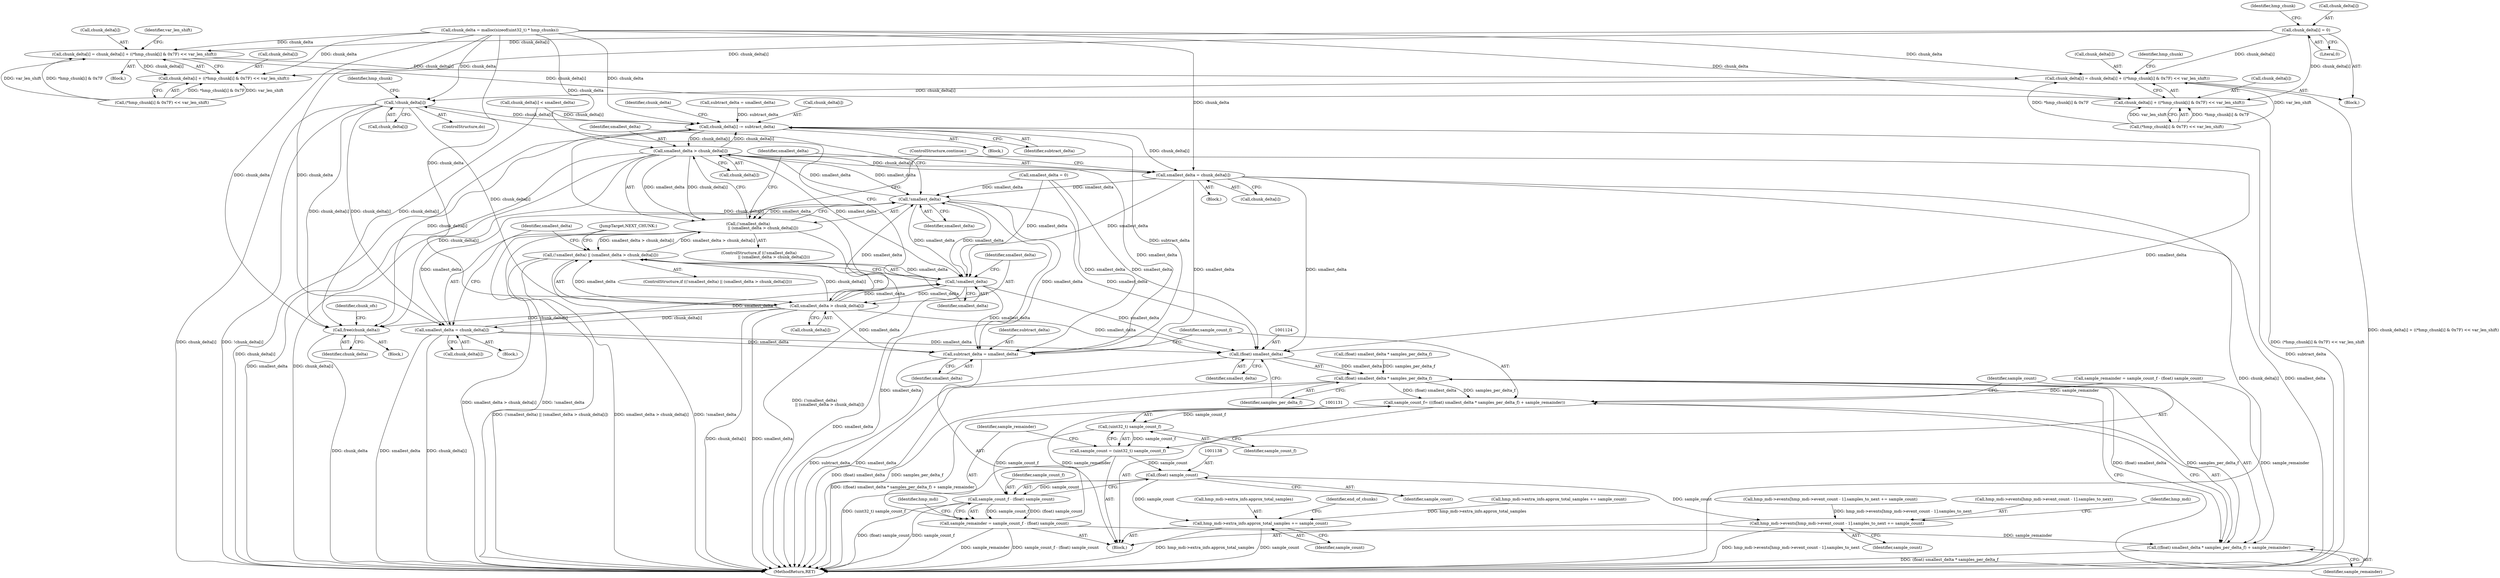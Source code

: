 digraph "0_wildmidi_660b513d99bced8783a4a5984ac2f742c74ebbdd_0@array" {
"1001031" [label="(Call,chunk_delta[i] = 0)"];
"1001046" [label="(Call,chunk_delta[i] = chunk_delta[i] + ((*hmp_chunk[i] & 0x7F) << var_len_shift))"];
"1001050" [label="(Call,chunk_delta[i] + ((*hmp_chunk[i] & 0x7F) << var_len_shift))"];
"1001075" [label="(Call,chunk_delta[i] = chunk_delta[i] + ((*hmp_chunk[i] & 0x7F) << var_len_shift))"];
"1001095" [label="(Call,!chunk_delta[i])"];
"1000836" [label="(Call,chunk_delta[i] -= subtract_delta)"];
"1000850" [label="(Call,smallest_delta > chunk_delta[i])"];
"1000848" [label="(Call,!smallest_delta)"];
"1000847" [label="(Call,(!smallest_delta)\n                        || (smallest_delta > chunk_delta[i]))"];
"1001100" [label="(Call,(!smallest_delta) || (smallest_delta > chunk_delta[i]))"];
"1001101" [label="(Call,!smallest_delta)"];
"1001103" [label="(Call,smallest_delta > chunk_delta[i])"];
"1001109" [label="(Call,smallest_delta = chunk_delta[i])"];
"1001116" [label="(Call,subtract_delta = smallest_delta)"];
"1001123" [label="(Call,(float) smallest_delta)"];
"1001122" [label="(Call,(float) smallest_delta * samples_per_delta_f)"];
"1001119" [label="(Call,sample_count_f= (((float) smallest_delta * samples_per_delta_f) + sample_remainder))"];
"1001130" [label="(Call,(uint32_t) sample_count_f)"];
"1001128" [label="(Call,sample_count = (uint32_t) sample_count_f)"];
"1001137" [label="(Call,(float) sample_count)"];
"1001135" [label="(Call,sample_count_f - (float) sample_count)"];
"1001133" [label="(Call,sample_remainder = sample_count_f - (float) sample_count)"];
"1001121" [label="(Call,((float) smallest_delta * samples_per_delta_f) + sample_remainder)"];
"1001140" [label="(Call,hmp_mdi->events[hmp_mdi->event_count - 1].samples_to_next += sample_count)"];
"1001153" [label="(Call,hmp_mdi->extra_info.approx_total_samples += sample_count)"];
"1001215" [label="(Call,free(chunk_delta))"];
"1000856" [label="(Call,smallest_delta = chunk_delta[i])"];
"1001079" [label="(Call,chunk_delta[i] + ((*hmp_chunk[i] & 0x7F) << var_len_shift))"];
"1001063" [label="(Identifier,var_len_shift)"];
"1001215" [label="(Call,free(chunk_delta))"];
"1001154" [label="(Call,hmp_mdi->extra_info.approx_total_samples)"];
"1000810" [label="(Identifier,end_of_chunks)"];
"1000764" [label="(Call,subtract_delta = smallest_delta)"];
"1001152" [label="(Identifier,sample_count)"];
"1001105" [label="(Call,chunk_delta[i])"];
"1000851" [label="(Identifier,smallest_delta)"];
"1001137" [label="(Call,(float) sample_count)"];
"1001129" [label="(Identifier,sample_count)"];
"1001040" [label="(Identifier,hmp_chunk)"];
"1001096" [label="(Call,chunk_delta[i])"];
"1001231" [label="(MethodReturn,RET)"];
"1001128" [label="(Call,sample_count = (uint32_t) sample_count_f)"];
"1001101" [label="(Call,!smallest_delta)"];
"1000849" [label="(Identifier,smallest_delta)"];
"1001122" [label="(Call,(float) smallest_delta * samples_per_delta_f)"];
"1001116" [label="(Call,subtract_delta = smallest_delta)"];
"1001050" [label="(Call,chunk_delta[i] + ((*hmp_chunk[i] & 0x7F) << var_len_shift))"];
"1001095" [label="(Call,!chunk_delta[i])"];
"1001076" [label="(Call,chunk_delta[i])"];
"1000837" [label="(Call,chunk_delta[i])"];
"1001125" [label="(Identifier,smallest_delta)"];
"1001127" [label="(Identifier,sample_remainder)"];
"1000501" [label="(Call,chunk_delta = malloc(sizeof(uint32_t) * hmp_chunks))"];
"1000846" [label="(ControlStructure,if ((!smallest_delta)\n                        || (smallest_delta > chunk_delta[i])))"];
"1001144" [label="(Identifier,hmp_mdi)"];
"1001108" [label="(Block,)"];
"1001051" [label="(Call,chunk_delta[i])"];
"1001139" [label="(Identifier,sample_count)"];
"1000788" [label="(Call,hmp_mdi->events[hmp_mdi->event_count - 1].samples_to_next += sample_count)"];
"1001032" [label="(Call,chunk_delta[i])"];
"1001100" [label="(Call,(!smallest_delta) || (smallest_delta > chunk_delta[i]))"];
"1000770" [label="(Call,(float) smallest_delta * samples_per_delta_f)"];
"1001046" [label="(Call,chunk_delta[i] = chunk_delta[i] + ((*hmp_chunk[i] & 0x7F) << var_len_shift))"];
"1001121" [label="(Call,((float) smallest_delta * samples_per_delta_f) + sample_remainder)"];
"1000813" [label="(Call,smallest_delta = 0)"];
"1000836" [label="(Call,chunk_delta[i] -= subtract_delta)"];
"1001104" [label="(Identifier,smallest_delta)"];
"1001118" [label="(Identifier,smallest_delta)"];
"1001047" [label="(Call,chunk_delta[i])"];
"1001102" [label="(Identifier,smallest_delta)"];
"1000106" [label="(Block,)"];
"1001153" [label="(Call,hmp_mdi->extra_info.approx_total_samples += sample_count)"];
"1000863" [label="(Block,)"];
"1001136" [label="(Identifier,sample_count_f)"];
"1000843" [label="(Identifier,chunk_delta)"];
"1001126" [label="(Identifier,samples_per_delta_f)"];
"1001130" [label="(Call,(uint32_t) sample_count_f)"];
"1001159" [label="(Identifier,sample_count)"];
"1000847" [label="(Call,(!smallest_delta)\n                        || (smallest_delta > chunk_delta[i]))"];
"1001140" [label="(Call,hmp_mdi->events[hmp_mdi->event_count - 1].samples_to_next += sample_count)"];
"1000781" [label="(Call,sample_remainder = sample_count_f - (float) sample_count)"];
"1000856" [label="(Call,smallest_delta = chunk_delta[i])"];
"1001079" [label="(Call,chunk_delta[i] + ((*hmp_chunk[i] & 0x7F) << var_len_shift))"];
"1000862" [label="(ControlStructure,do)"];
"1001031" [label="(Call,chunk_delta[i] = 0)"];
"1001080" [label="(Call,chunk_delta[i])"];
"1000731" [label="(Call,chunk_delta[i] < smallest_delta)"];
"1001133" [label="(Call,sample_remainder = sample_count_f - (float) sample_count)"];
"1001123" [label="(Call,(float) smallest_delta)"];
"1001054" [label="(Call,(*hmp_chunk[i] & 0x7F) << var_len_shift)"];
"1001218" [label="(Identifier,chunk_ofs)"];
"1001111" [label="(Call,chunk_delta[i])"];
"1000801" [label="(Call,hmp_mdi->extra_info.approx_total_samples += sample_count)"];
"1001103" [label="(Call,smallest_delta > chunk_delta[i])"];
"1001134" [label="(Identifier,sample_remainder)"];
"1000857" [label="(Identifier,smallest_delta)"];
"1001141" [label="(Call,hmp_mdi->events[hmp_mdi->event_count - 1].samples_to_next)"];
"1001114" [label="(JumpTarget,NEXT_CHUNK:)"];
"1001035" [label="(Literal,0)"];
"1000855" [label="(Block,)"];
"1001045" [label="(Block,)"];
"1001083" [label="(Call,(*hmp_chunk[i] & 0x7F) << var_len_shift)"];
"1000850" [label="(Call,smallest_delta > chunk_delta[i])"];
"1001156" [label="(Identifier,hmp_mdi)"];
"1000835" [label="(Block,)"];
"1000852" [label="(Call,chunk_delta[i])"];
"1000861" [label="(ControlStructure,continue;)"];
"1001099" [label="(ControlStructure,if ((!smallest_delta) || (smallest_delta > chunk_delta[i])))"];
"1001216" [label="(Identifier,chunk_delta)"];
"1001135" [label="(Call,sample_count_f - (float) sample_count)"];
"1001075" [label="(Call,chunk_delta[i] = chunk_delta[i] + ((*hmp_chunk[i] & 0x7F) << var_len_shift))"];
"1001120" [label="(Identifier,sample_count_f)"];
"1000858" [label="(Call,chunk_delta[i])"];
"1000840" [label="(Identifier,subtract_delta)"];
"1000848" [label="(Call,!smallest_delta)"];
"1001117" [label="(Identifier,subtract_delta)"];
"1001093" [label="(Identifier,hmp_chunk)"];
"1001132" [label="(Identifier,sample_count_f)"];
"1001110" [label="(Identifier,smallest_delta)"];
"1001109" [label="(Call,smallest_delta = chunk_delta[i])"];
"1000812" [label="(Block,)"];
"1000870" [label="(Identifier,hmp_chunk)"];
"1001119" [label="(Call,sample_count_f= (((float) smallest_delta * samples_per_delta_f) + sample_remainder))"];
"1001031" -> "1000863"  [label="AST: "];
"1001031" -> "1001035"  [label="CFG: "];
"1001032" -> "1001031"  [label="AST: "];
"1001035" -> "1001031"  [label="AST: "];
"1001040" -> "1001031"  [label="CFG: "];
"1001031" -> "1001046"  [label="DDG: chunk_delta[i]"];
"1001031" -> "1001050"  [label="DDG: chunk_delta[i]"];
"1001031" -> "1001075"  [label="DDG: chunk_delta[i]"];
"1001031" -> "1001079"  [label="DDG: chunk_delta[i]"];
"1001046" -> "1001045"  [label="AST: "];
"1001046" -> "1001050"  [label="CFG: "];
"1001047" -> "1001046"  [label="AST: "];
"1001050" -> "1001046"  [label="AST: "];
"1001063" -> "1001046"  [label="CFG: "];
"1000501" -> "1001046"  [label="DDG: chunk_delta"];
"1001054" -> "1001046"  [label="DDG: *hmp_chunk[i] & 0x7F"];
"1001054" -> "1001046"  [label="DDG: var_len_shift"];
"1001046" -> "1001050"  [label="DDG: chunk_delta[i]"];
"1001046" -> "1001075"  [label="DDG: chunk_delta[i]"];
"1001046" -> "1001079"  [label="DDG: chunk_delta[i]"];
"1001050" -> "1001054"  [label="CFG: "];
"1001051" -> "1001050"  [label="AST: "];
"1001054" -> "1001050"  [label="AST: "];
"1000501" -> "1001050"  [label="DDG: chunk_delta"];
"1001054" -> "1001050"  [label="DDG: *hmp_chunk[i] & 0x7F"];
"1001054" -> "1001050"  [label="DDG: var_len_shift"];
"1001075" -> "1000863"  [label="AST: "];
"1001075" -> "1001079"  [label="CFG: "];
"1001076" -> "1001075"  [label="AST: "];
"1001079" -> "1001075"  [label="AST: "];
"1001093" -> "1001075"  [label="CFG: "];
"1001075" -> "1001231"  [label="DDG: chunk_delta[i] + ((*hmp_chunk[i] & 0x7F) << var_len_shift)"];
"1000501" -> "1001075"  [label="DDG: chunk_delta"];
"1001083" -> "1001075"  [label="DDG: *hmp_chunk[i] & 0x7F"];
"1001083" -> "1001075"  [label="DDG: var_len_shift"];
"1001075" -> "1001095"  [label="DDG: chunk_delta[i]"];
"1001095" -> "1000862"  [label="AST: "];
"1001095" -> "1001096"  [label="CFG: "];
"1001096" -> "1001095"  [label="AST: "];
"1000870" -> "1001095"  [label="CFG: "];
"1001102" -> "1001095"  [label="CFG: "];
"1001095" -> "1001231"  [label="DDG: chunk_delta[i]"];
"1001095" -> "1001231"  [label="DDG: !chunk_delta[i]"];
"1001095" -> "1000836"  [label="DDG: chunk_delta[i]"];
"1000501" -> "1001095"  [label="DDG: chunk_delta"];
"1001095" -> "1001103"  [label="DDG: chunk_delta[i]"];
"1001095" -> "1001109"  [label="DDG: chunk_delta[i]"];
"1001095" -> "1001215"  [label="DDG: chunk_delta[i]"];
"1000836" -> "1000835"  [label="AST: "];
"1000836" -> "1000840"  [label="CFG: "];
"1000837" -> "1000836"  [label="AST: "];
"1000840" -> "1000836"  [label="AST: "];
"1000843" -> "1000836"  [label="CFG: "];
"1000836" -> "1001231"  [label="DDG: subtract_delta"];
"1000836" -> "1001231"  [label="DDG: chunk_delta[i]"];
"1000764" -> "1000836"  [label="DDG: subtract_delta"];
"1001116" -> "1000836"  [label="DDG: subtract_delta"];
"1001103" -> "1000836"  [label="DDG: chunk_delta[i]"];
"1000850" -> "1000836"  [label="DDG: chunk_delta[i]"];
"1000501" -> "1000836"  [label="DDG: chunk_delta"];
"1000731" -> "1000836"  [label="DDG: chunk_delta[i]"];
"1000836" -> "1000850"  [label="DDG: chunk_delta[i]"];
"1000836" -> "1000856"  [label="DDG: chunk_delta[i]"];
"1000836" -> "1001215"  [label="DDG: chunk_delta[i]"];
"1000850" -> "1000847"  [label="AST: "];
"1000850" -> "1000852"  [label="CFG: "];
"1000851" -> "1000850"  [label="AST: "];
"1000852" -> "1000850"  [label="AST: "];
"1000847" -> "1000850"  [label="CFG: "];
"1000850" -> "1001231"  [label="DDG: smallest_delta"];
"1000850" -> "1001231"  [label="DDG: chunk_delta[i]"];
"1000850" -> "1000848"  [label="DDG: smallest_delta"];
"1000850" -> "1000847"  [label="DDG: smallest_delta"];
"1000850" -> "1000847"  [label="DDG: chunk_delta[i]"];
"1000848" -> "1000850"  [label="DDG: smallest_delta"];
"1000501" -> "1000850"  [label="DDG: chunk_delta"];
"1000850" -> "1000856"  [label="DDG: chunk_delta[i]"];
"1000850" -> "1001101"  [label="DDG: smallest_delta"];
"1000850" -> "1001116"  [label="DDG: smallest_delta"];
"1000850" -> "1001123"  [label="DDG: smallest_delta"];
"1000850" -> "1001215"  [label="DDG: chunk_delta[i]"];
"1000848" -> "1000847"  [label="AST: "];
"1000848" -> "1000849"  [label="CFG: "];
"1000849" -> "1000848"  [label="AST: "];
"1000851" -> "1000848"  [label="CFG: "];
"1000847" -> "1000848"  [label="CFG: "];
"1000848" -> "1001231"  [label="DDG: smallest_delta"];
"1000848" -> "1000847"  [label="DDG: smallest_delta"];
"1001109" -> "1000848"  [label="DDG: smallest_delta"];
"1001103" -> "1000848"  [label="DDG: smallest_delta"];
"1000813" -> "1000848"  [label="DDG: smallest_delta"];
"1001101" -> "1000848"  [label="DDG: smallest_delta"];
"1000856" -> "1000848"  [label="DDG: smallest_delta"];
"1000848" -> "1001101"  [label="DDG: smallest_delta"];
"1000848" -> "1001116"  [label="DDG: smallest_delta"];
"1000848" -> "1001123"  [label="DDG: smallest_delta"];
"1000847" -> "1000846"  [label="AST: "];
"1000857" -> "1000847"  [label="CFG: "];
"1000861" -> "1000847"  [label="CFG: "];
"1000847" -> "1001231"  [label="DDG: smallest_delta > chunk_delta[i]"];
"1000847" -> "1001231"  [label="DDG: !smallest_delta"];
"1000847" -> "1001231"  [label="DDG: (!smallest_delta)\n                        || (smallest_delta > chunk_delta[i])"];
"1001100" -> "1000847"  [label="DDG: smallest_delta > chunk_delta[i]"];
"1000847" -> "1001100"  [label="DDG: smallest_delta > chunk_delta[i]"];
"1001100" -> "1001099"  [label="AST: "];
"1001100" -> "1001101"  [label="CFG: "];
"1001100" -> "1001103"  [label="CFG: "];
"1001101" -> "1001100"  [label="AST: "];
"1001103" -> "1001100"  [label="AST: "];
"1001110" -> "1001100"  [label="CFG: "];
"1001114" -> "1001100"  [label="CFG: "];
"1001100" -> "1001231"  [label="DDG: (!smallest_delta) || (smallest_delta > chunk_delta[i])"];
"1001100" -> "1001231"  [label="DDG: smallest_delta > chunk_delta[i]"];
"1001100" -> "1001231"  [label="DDG: !smallest_delta"];
"1001101" -> "1001100"  [label="DDG: smallest_delta"];
"1001103" -> "1001100"  [label="DDG: smallest_delta"];
"1001103" -> "1001100"  [label="DDG: chunk_delta[i]"];
"1001101" -> "1001102"  [label="CFG: "];
"1001102" -> "1001101"  [label="AST: "];
"1001104" -> "1001101"  [label="CFG: "];
"1001101" -> "1001231"  [label="DDG: smallest_delta"];
"1001109" -> "1001101"  [label="DDG: smallest_delta"];
"1001103" -> "1001101"  [label="DDG: smallest_delta"];
"1000813" -> "1001101"  [label="DDG: smallest_delta"];
"1000856" -> "1001101"  [label="DDG: smallest_delta"];
"1001101" -> "1001103"  [label="DDG: smallest_delta"];
"1001101" -> "1001116"  [label="DDG: smallest_delta"];
"1001101" -> "1001123"  [label="DDG: smallest_delta"];
"1001103" -> "1001105"  [label="CFG: "];
"1001104" -> "1001103"  [label="AST: "];
"1001105" -> "1001103"  [label="AST: "];
"1001103" -> "1001231"  [label="DDG: chunk_delta[i]"];
"1001103" -> "1001231"  [label="DDG: smallest_delta"];
"1000501" -> "1001103"  [label="DDG: chunk_delta"];
"1001103" -> "1001109"  [label="DDG: chunk_delta[i]"];
"1001103" -> "1001116"  [label="DDG: smallest_delta"];
"1001103" -> "1001123"  [label="DDG: smallest_delta"];
"1001103" -> "1001215"  [label="DDG: chunk_delta[i]"];
"1001109" -> "1001108"  [label="AST: "];
"1001109" -> "1001111"  [label="CFG: "];
"1001110" -> "1001109"  [label="AST: "];
"1001111" -> "1001109"  [label="AST: "];
"1001114" -> "1001109"  [label="CFG: "];
"1001109" -> "1001231"  [label="DDG: smallest_delta"];
"1001109" -> "1001231"  [label="DDG: chunk_delta[i]"];
"1000501" -> "1001109"  [label="DDG: chunk_delta"];
"1001109" -> "1001116"  [label="DDG: smallest_delta"];
"1001109" -> "1001123"  [label="DDG: smallest_delta"];
"1001116" -> "1000812"  [label="AST: "];
"1001116" -> "1001118"  [label="CFG: "];
"1001117" -> "1001116"  [label="AST: "];
"1001118" -> "1001116"  [label="AST: "];
"1001120" -> "1001116"  [label="CFG: "];
"1001116" -> "1001231"  [label="DDG: subtract_delta"];
"1000813" -> "1001116"  [label="DDG: smallest_delta"];
"1000856" -> "1001116"  [label="DDG: smallest_delta"];
"1001123" -> "1001122"  [label="AST: "];
"1001123" -> "1001125"  [label="CFG: "];
"1001124" -> "1001123"  [label="AST: "];
"1001125" -> "1001123"  [label="AST: "];
"1001126" -> "1001123"  [label="CFG: "];
"1001123" -> "1001231"  [label="DDG: smallest_delta"];
"1001123" -> "1001122"  [label="DDG: smallest_delta"];
"1000813" -> "1001123"  [label="DDG: smallest_delta"];
"1000856" -> "1001123"  [label="DDG: smallest_delta"];
"1001122" -> "1001121"  [label="AST: "];
"1001122" -> "1001126"  [label="CFG: "];
"1001126" -> "1001122"  [label="AST: "];
"1001127" -> "1001122"  [label="CFG: "];
"1001122" -> "1001231"  [label="DDG: (float) smallest_delta"];
"1001122" -> "1001231"  [label="DDG: samples_per_delta_f"];
"1001122" -> "1001119"  [label="DDG: (float) smallest_delta"];
"1001122" -> "1001119"  [label="DDG: samples_per_delta_f"];
"1001122" -> "1001121"  [label="DDG: (float) smallest_delta"];
"1001122" -> "1001121"  [label="DDG: samples_per_delta_f"];
"1000770" -> "1001122"  [label="DDG: samples_per_delta_f"];
"1001119" -> "1000812"  [label="AST: "];
"1001119" -> "1001121"  [label="CFG: "];
"1001120" -> "1001119"  [label="AST: "];
"1001121" -> "1001119"  [label="AST: "];
"1001129" -> "1001119"  [label="CFG: "];
"1001119" -> "1001231"  [label="DDG: ((float) smallest_delta * samples_per_delta_f) + sample_remainder"];
"1001133" -> "1001119"  [label="DDG: sample_remainder"];
"1000781" -> "1001119"  [label="DDG: sample_remainder"];
"1001119" -> "1001130"  [label="DDG: sample_count_f"];
"1001130" -> "1001128"  [label="AST: "];
"1001130" -> "1001132"  [label="CFG: "];
"1001131" -> "1001130"  [label="AST: "];
"1001132" -> "1001130"  [label="AST: "];
"1001128" -> "1001130"  [label="CFG: "];
"1001130" -> "1001128"  [label="DDG: sample_count_f"];
"1001130" -> "1001135"  [label="DDG: sample_count_f"];
"1001128" -> "1000812"  [label="AST: "];
"1001129" -> "1001128"  [label="AST: "];
"1001134" -> "1001128"  [label="CFG: "];
"1001128" -> "1001231"  [label="DDG: (uint32_t) sample_count_f"];
"1001128" -> "1001137"  [label="DDG: sample_count"];
"1001137" -> "1001135"  [label="AST: "];
"1001137" -> "1001139"  [label="CFG: "];
"1001138" -> "1001137"  [label="AST: "];
"1001139" -> "1001137"  [label="AST: "];
"1001135" -> "1001137"  [label="CFG: "];
"1001137" -> "1001135"  [label="DDG: sample_count"];
"1001137" -> "1001140"  [label="DDG: sample_count"];
"1001137" -> "1001153"  [label="DDG: sample_count"];
"1001135" -> "1001133"  [label="AST: "];
"1001136" -> "1001135"  [label="AST: "];
"1001133" -> "1001135"  [label="CFG: "];
"1001135" -> "1001231"  [label="DDG: (float) sample_count"];
"1001135" -> "1001231"  [label="DDG: sample_count_f"];
"1001135" -> "1001133"  [label="DDG: sample_count_f"];
"1001135" -> "1001133"  [label="DDG: (float) sample_count"];
"1001133" -> "1000812"  [label="AST: "];
"1001134" -> "1001133"  [label="AST: "];
"1001144" -> "1001133"  [label="CFG: "];
"1001133" -> "1001231"  [label="DDG: sample_remainder"];
"1001133" -> "1001231"  [label="DDG: sample_count_f - (float) sample_count"];
"1001133" -> "1001121"  [label="DDG: sample_remainder"];
"1001121" -> "1001127"  [label="CFG: "];
"1001127" -> "1001121"  [label="AST: "];
"1001121" -> "1001231"  [label="DDG: (float) smallest_delta * samples_per_delta_f"];
"1000781" -> "1001121"  [label="DDG: sample_remainder"];
"1001140" -> "1000812"  [label="AST: "];
"1001140" -> "1001152"  [label="CFG: "];
"1001141" -> "1001140"  [label="AST: "];
"1001152" -> "1001140"  [label="AST: "];
"1001156" -> "1001140"  [label="CFG: "];
"1001140" -> "1001231"  [label="DDG: hmp_mdi->events[hmp_mdi->event_count - 1].samples_to_next"];
"1000788" -> "1001140"  [label="DDG: hmp_mdi->events[hmp_mdi->event_count - 1].samples_to_next"];
"1001153" -> "1000812"  [label="AST: "];
"1001153" -> "1001159"  [label="CFG: "];
"1001154" -> "1001153"  [label="AST: "];
"1001159" -> "1001153"  [label="AST: "];
"1000810" -> "1001153"  [label="CFG: "];
"1001153" -> "1001231"  [label="DDG: hmp_mdi->extra_info.approx_total_samples"];
"1001153" -> "1001231"  [label="DDG: sample_count"];
"1000801" -> "1001153"  [label="DDG: hmp_mdi->extra_info.approx_total_samples"];
"1001215" -> "1000106"  [label="AST: "];
"1001215" -> "1001216"  [label="CFG: "];
"1001216" -> "1001215"  [label="AST: "];
"1001218" -> "1001215"  [label="CFG: "];
"1001215" -> "1001231"  [label="DDG: chunk_delta"];
"1000501" -> "1001215"  [label="DDG: chunk_delta"];
"1000731" -> "1001215"  [label="DDG: chunk_delta[i]"];
"1000856" -> "1000855"  [label="AST: "];
"1000856" -> "1000858"  [label="CFG: "];
"1000857" -> "1000856"  [label="AST: "];
"1000858" -> "1000856"  [label="AST: "];
"1000861" -> "1000856"  [label="CFG: "];
"1000856" -> "1001231"  [label="DDG: chunk_delta[i]"];
"1000856" -> "1001231"  [label="DDG: smallest_delta"];
"1000501" -> "1000856"  [label="DDG: chunk_delta"];
"1001079" -> "1001083"  [label="CFG: "];
"1001080" -> "1001079"  [label="AST: "];
"1001083" -> "1001079"  [label="AST: "];
"1001079" -> "1001231"  [label="DDG: (*hmp_chunk[i] & 0x7F) << var_len_shift"];
"1000501" -> "1001079"  [label="DDG: chunk_delta"];
"1001083" -> "1001079"  [label="DDG: *hmp_chunk[i] & 0x7F"];
"1001083" -> "1001079"  [label="DDG: var_len_shift"];
}
